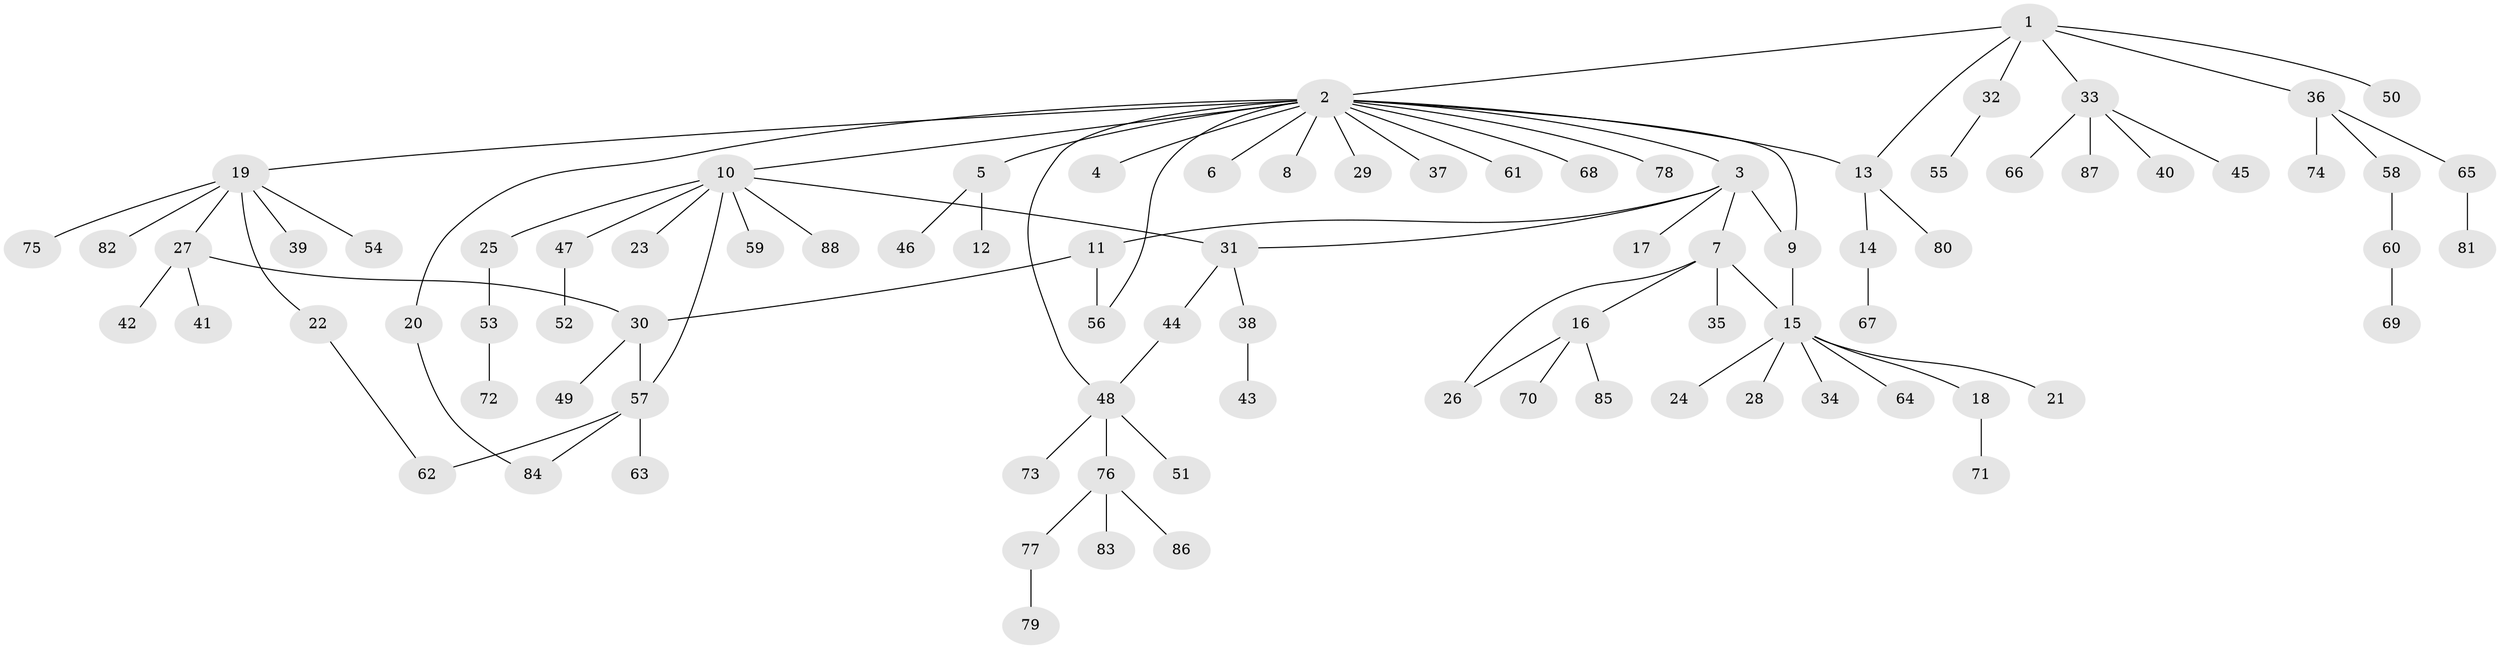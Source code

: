 // Generated by graph-tools (version 1.1) at 2025/25/03/09/25 03:25:55]
// undirected, 88 vertices, 98 edges
graph export_dot {
graph [start="1"]
  node [color=gray90,style=filled];
  1;
  2;
  3;
  4;
  5;
  6;
  7;
  8;
  9;
  10;
  11;
  12;
  13;
  14;
  15;
  16;
  17;
  18;
  19;
  20;
  21;
  22;
  23;
  24;
  25;
  26;
  27;
  28;
  29;
  30;
  31;
  32;
  33;
  34;
  35;
  36;
  37;
  38;
  39;
  40;
  41;
  42;
  43;
  44;
  45;
  46;
  47;
  48;
  49;
  50;
  51;
  52;
  53;
  54;
  55;
  56;
  57;
  58;
  59;
  60;
  61;
  62;
  63;
  64;
  65;
  66;
  67;
  68;
  69;
  70;
  71;
  72;
  73;
  74;
  75;
  76;
  77;
  78;
  79;
  80;
  81;
  82;
  83;
  84;
  85;
  86;
  87;
  88;
  1 -- 2;
  1 -- 13;
  1 -- 32;
  1 -- 33;
  1 -- 36;
  1 -- 50;
  2 -- 3;
  2 -- 4;
  2 -- 5;
  2 -- 6;
  2 -- 8;
  2 -- 9;
  2 -- 10;
  2 -- 13;
  2 -- 19;
  2 -- 20;
  2 -- 29;
  2 -- 37;
  2 -- 48;
  2 -- 56;
  2 -- 61;
  2 -- 68;
  2 -- 78;
  3 -- 7;
  3 -- 9;
  3 -- 11;
  3 -- 17;
  3 -- 31;
  5 -- 12;
  5 -- 46;
  7 -- 15;
  7 -- 16;
  7 -- 26;
  7 -- 35;
  9 -- 15;
  10 -- 23;
  10 -- 25;
  10 -- 31;
  10 -- 47;
  10 -- 57;
  10 -- 59;
  10 -- 88;
  11 -- 30;
  11 -- 56;
  13 -- 14;
  13 -- 80;
  14 -- 67;
  15 -- 18;
  15 -- 21;
  15 -- 24;
  15 -- 28;
  15 -- 34;
  15 -- 64;
  16 -- 26;
  16 -- 70;
  16 -- 85;
  18 -- 71;
  19 -- 22;
  19 -- 27;
  19 -- 39;
  19 -- 54;
  19 -- 75;
  19 -- 82;
  20 -- 84;
  22 -- 62;
  25 -- 53;
  27 -- 30;
  27 -- 41;
  27 -- 42;
  30 -- 49;
  30 -- 57;
  31 -- 38;
  31 -- 44;
  32 -- 55;
  33 -- 40;
  33 -- 45;
  33 -- 66;
  33 -- 87;
  36 -- 58;
  36 -- 65;
  36 -- 74;
  38 -- 43;
  44 -- 48;
  47 -- 52;
  48 -- 51;
  48 -- 73;
  48 -- 76;
  53 -- 72;
  57 -- 62;
  57 -- 63;
  57 -- 84;
  58 -- 60;
  60 -- 69;
  65 -- 81;
  76 -- 77;
  76 -- 83;
  76 -- 86;
  77 -- 79;
}
